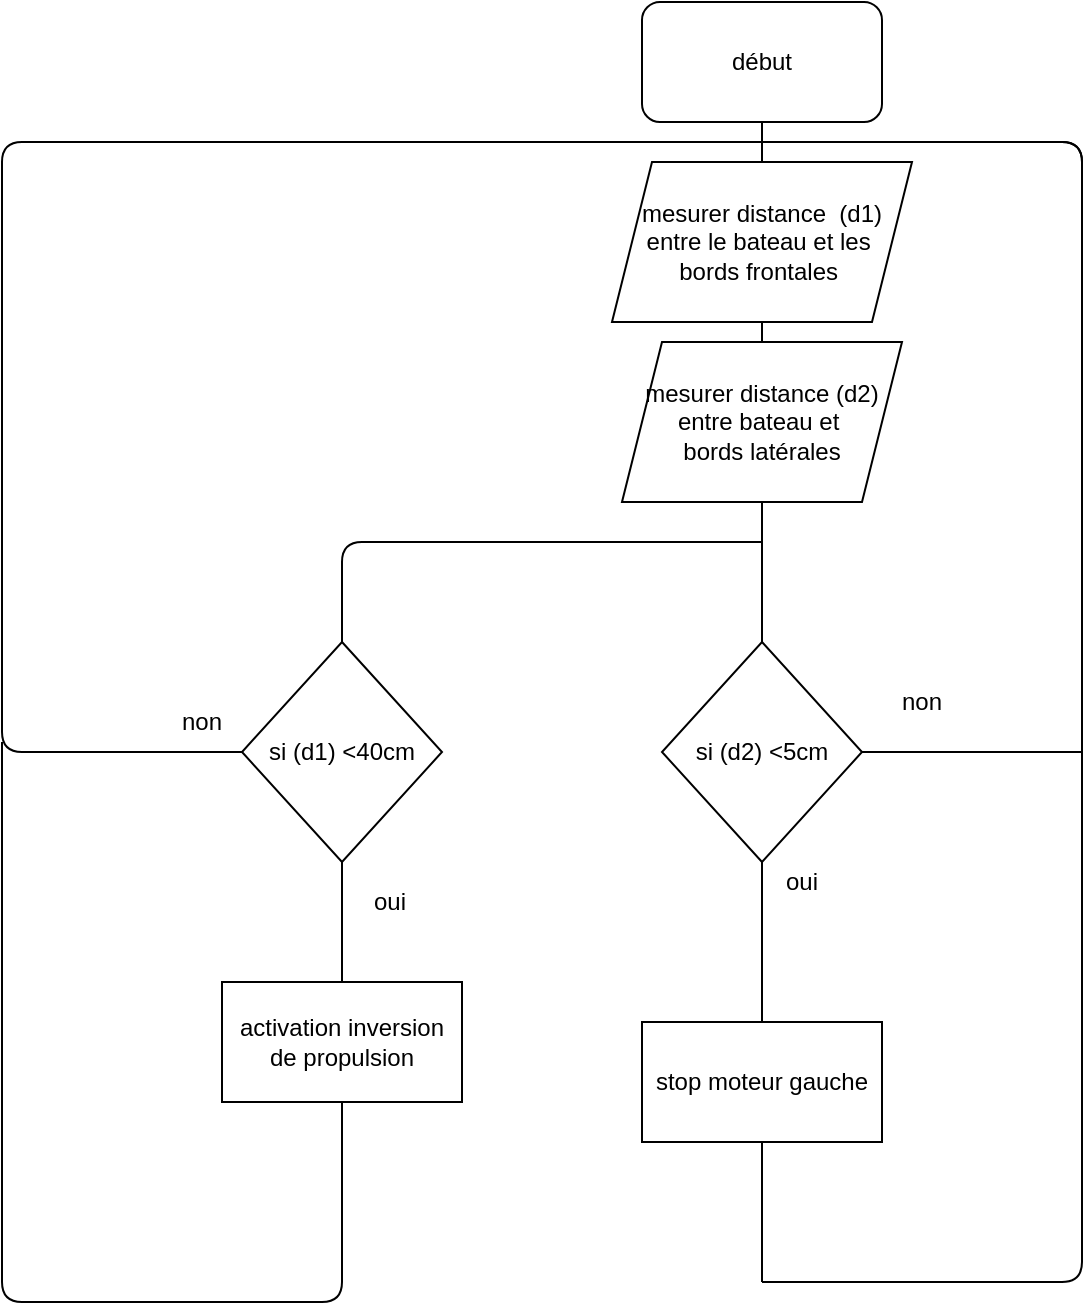 <mxfile version="14.5.3" type="github">
  <diagram id="08vSsWO2F_0ibnBweaTG" name="Page-1">
    <mxGraphModel dx="1185" dy="635" grid="1" gridSize="10" guides="1" tooltips="1" connect="1" arrows="1" fold="1" page="1" pageScale="1" pageWidth="827" pageHeight="1169" math="0" shadow="0">
      <root>
        <mxCell id="0" />
        <mxCell id="1" parent="0" />
        <mxCell id="u4ofppQAQph3IZwugu3c-1" value="début" style="rounded=1;whiteSpace=wrap;html=1;" parent="1" vertex="1">
          <mxGeometry x="540" width="120" height="60" as="geometry" />
        </mxCell>
        <mxCell id="u4ofppQAQph3IZwugu3c-2" value="" style="endArrow=none;html=1;entryX=0.5;entryY=1;entryDx=0;entryDy=0;exitX=0.5;exitY=0;exitDx=0;exitDy=0;" parent="1" source="u4ofppQAQph3IZwugu3c-20" target="u4ofppQAQph3IZwugu3c-1" edge="1">
          <mxGeometry width="50" height="50" relative="1" as="geometry">
            <mxPoint x="600" y="160" as="sourcePoint" />
            <mxPoint x="620" y="160" as="targetPoint" />
          </mxGeometry>
        </mxCell>
        <mxCell id="u4ofppQAQph3IZwugu3c-3" value="mesurer distance (d2)&lt;br&gt;entre bateau et&amp;nbsp;&lt;br&gt;bords latérales" style="shape=parallelogram;perimeter=parallelogramPerimeter;whiteSpace=wrap;html=1;fixedSize=1;" parent="1" vertex="1">
          <mxGeometry x="530" y="170" width="140" height="80" as="geometry" />
        </mxCell>
        <mxCell id="u4ofppQAQph3IZwugu3c-4" value="" style="endArrow=none;html=1;entryX=0.5;entryY=1;entryDx=0;entryDy=0;" parent="1" source="u4ofppQAQph3IZwugu3c-5" target="u4ofppQAQph3IZwugu3c-3" edge="1">
          <mxGeometry width="50" height="50" relative="1" as="geometry">
            <mxPoint x="610" y="310" as="sourcePoint" />
            <mxPoint x="670" y="280" as="targetPoint" />
          </mxGeometry>
        </mxCell>
        <mxCell id="u4ofppQAQph3IZwugu3c-5" value="si (d2) &amp;lt;5cm" style="rhombus;whiteSpace=wrap;html=1;" parent="1" vertex="1">
          <mxGeometry x="550" y="320" width="100" height="110" as="geometry" />
        </mxCell>
        <mxCell id="u4ofppQAQph3IZwugu3c-7" value="" style="endArrow=none;html=1;exitX=1;exitY=0.5;exitDx=0;exitDy=0;" parent="1" source="u4ofppQAQph3IZwugu3c-5" edge="1">
          <mxGeometry width="50" height="50" relative="1" as="geometry">
            <mxPoint x="670" y="400" as="sourcePoint" />
            <mxPoint x="760" y="375" as="targetPoint" />
          </mxGeometry>
        </mxCell>
        <mxCell id="u4ofppQAQph3IZwugu3c-8" value="non" style="text;html=1;strokeColor=none;fillColor=none;align=center;verticalAlign=middle;whiteSpace=wrap;rounded=0;" parent="1" vertex="1">
          <mxGeometry x="660" y="340" width="40" height="20" as="geometry" />
        </mxCell>
        <mxCell id="u4ofppQAQph3IZwugu3c-9" value="" style="endArrow=none;html=1;" parent="1" edge="1">
          <mxGeometry width="50" height="50" relative="1" as="geometry">
            <mxPoint x="600" y="70" as="sourcePoint" />
            <mxPoint x="760" y="370" as="targetPoint" />
            <Array as="points">
              <mxPoint x="760" y="70" />
            </Array>
          </mxGeometry>
        </mxCell>
        <mxCell id="u4ofppQAQph3IZwugu3c-12" value="" style="endArrow=none;html=1;entryX=0.5;entryY=1;entryDx=0;entryDy=0;" parent="1" target="u4ofppQAQph3IZwugu3c-5" edge="1">
          <mxGeometry width="50" height="50" relative="1" as="geometry">
            <mxPoint x="600" y="510" as="sourcePoint" />
            <mxPoint x="660" y="340" as="targetPoint" />
          </mxGeometry>
        </mxCell>
        <mxCell id="u4ofppQAQph3IZwugu3c-13" value="oui" style="text;html=1;strokeColor=none;fillColor=none;align=center;verticalAlign=middle;whiteSpace=wrap;rounded=0;" parent="1" vertex="1">
          <mxGeometry x="600" y="430" width="40" height="20" as="geometry" />
        </mxCell>
        <mxCell id="u4ofppQAQph3IZwugu3c-15" value="stop moteur gauche" style="rounded=0;whiteSpace=wrap;html=1;" parent="1" vertex="1">
          <mxGeometry x="540" y="510" width="120" height="60" as="geometry" />
        </mxCell>
        <mxCell id="u4ofppQAQph3IZwugu3c-16" value="" style="endArrow=none;html=1;entryX=0.5;entryY=1;entryDx=0;entryDy=0;" parent="1" target="u4ofppQAQph3IZwugu3c-15" edge="1">
          <mxGeometry width="50" height="50" relative="1" as="geometry">
            <mxPoint x="600" y="640" as="sourcePoint" />
            <mxPoint x="630" y="590" as="targetPoint" />
          </mxGeometry>
        </mxCell>
        <mxCell id="u4ofppQAQph3IZwugu3c-17" value="" style="endArrow=none;html=1;" parent="1" edge="1">
          <mxGeometry width="50" height="50" relative="1" as="geometry">
            <mxPoint x="600" y="70" as="sourcePoint" />
            <mxPoint x="600" y="640" as="targetPoint" />
            <Array as="points">
              <mxPoint x="760" y="70" />
              <mxPoint x="760" y="640" />
            </Array>
          </mxGeometry>
        </mxCell>
        <mxCell id="u4ofppQAQph3IZwugu3c-18" value="" style="endArrow=none;html=1;" parent="1" edge="1">
          <mxGeometry width="50" height="50" relative="1" as="geometry">
            <mxPoint x="390" y="350" as="sourcePoint" />
            <mxPoint x="600" y="270" as="targetPoint" />
            <Array as="points">
              <mxPoint x="390" y="270" />
            </Array>
          </mxGeometry>
        </mxCell>
        <mxCell id="u4ofppQAQph3IZwugu3c-20" value="mesurer distance&amp;nbsp; (d1)&lt;br&gt;entre le bateau et les&amp;nbsp;&lt;br&gt;bords frontales&amp;nbsp;" style="shape=parallelogram;perimeter=parallelogramPerimeter;whiteSpace=wrap;html=1;fixedSize=1;" parent="1" vertex="1">
          <mxGeometry x="525" y="80" width="150" height="80" as="geometry" />
        </mxCell>
        <mxCell id="u4ofppQAQph3IZwugu3c-21" value="" style="endArrow=none;html=1;entryX=0.5;entryY=1;entryDx=0;entryDy=0;exitX=0.5;exitY=0;exitDx=0;exitDy=0;" parent="1" source="u4ofppQAQph3IZwugu3c-3" target="u4ofppQAQph3IZwugu3c-20" edge="1">
          <mxGeometry width="50" height="50" relative="1" as="geometry">
            <mxPoint x="600" y="170" as="sourcePoint" />
            <mxPoint x="600" y="60" as="targetPoint" />
          </mxGeometry>
        </mxCell>
        <mxCell id="u4ofppQAQph3IZwugu3c-22" value="si (d1) &amp;lt;40cm" style="rhombus;whiteSpace=wrap;html=1;" parent="1" vertex="1">
          <mxGeometry x="340" y="320" width="100" height="110" as="geometry" />
        </mxCell>
        <mxCell id="u4ofppQAQph3IZwugu3c-23" value="" style="endArrow=none;html=1;entryX=0.5;entryY=1;entryDx=0;entryDy=0;" parent="1" target="u4ofppQAQph3IZwugu3c-22" edge="1">
          <mxGeometry width="50" height="50" relative="1" as="geometry">
            <mxPoint x="390" y="490" as="sourcePoint" />
            <mxPoint x="420" y="440" as="targetPoint" />
          </mxGeometry>
        </mxCell>
        <mxCell id="u4ofppQAQph3IZwugu3c-24" value="" style="endArrow=none;html=1;entryX=0;entryY=0.5;entryDx=0;entryDy=0;" parent="1" target="u4ofppQAQph3IZwugu3c-22" edge="1">
          <mxGeometry width="50" height="50" relative="1" as="geometry">
            <mxPoint x="600" y="70" as="sourcePoint" />
            <mxPoint x="310" y="360" as="targetPoint" />
            <Array as="points">
              <mxPoint x="220" y="70" />
              <mxPoint x="220" y="375" />
            </Array>
          </mxGeometry>
        </mxCell>
        <mxCell id="u4ofppQAQph3IZwugu3c-25" value="non" style="text;html=1;strokeColor=none;fillColor=none;align=center;verticalAlign=middle;whiteSpace=wrap;rounded=0;" parent="1" vertex="1">
          <mxGeometry x="300" y="350" width="40" height="20" as="geometry" />
        </mxCell>
        <mxCell id="u4ofppQAQph3IZwugu3c-26" value="activation inversion de propulsion" style="rounded=0;whiteSpace=wrap;html=1;" parent="1" vertex="1">
          <mxGeometry x="330" y="490" width="120" height="60" as="geometry" />
        </mxCell>
        <mxCell id="wWN9IGvEQYn54CxHObOE-1" value="" style="endArrow=none;html=1;entryX=0.5;entryY=1;entryDx=0;entryDy=0;" edge="1" parent="1" target="u4ofppQAQph3IZwugu3c-26">
          <mxGeometry width="50" height="50" relative="1" as="geometry">
            <mxPoint x="220" y="370" as="sourcePoint" />
            <mxPoint x="410" y="560" as="targetPoint" />
            <Array as="points">
              <mxPoint x="220" y="650" />
              <mxPoint x="390" y="650" />
            </Array>
          </mxGeometry>
        </mxCell>
        <mxCell id="wWN9IGvEQYn54CxHObOE-2" value="oui" style="text;html=1;strokeColor=none;fillColor=none;align=center;verticalAlign=middle;whiteSpace=wrap;rounded=0;" vertex="1" parent="1">
          <mxGeometry x="394" y="440" width="40" height="20" as="geometry" />
        </mxCell>
      </root>
    </mxGraphModel>
  </diagram>
</mxfile>
